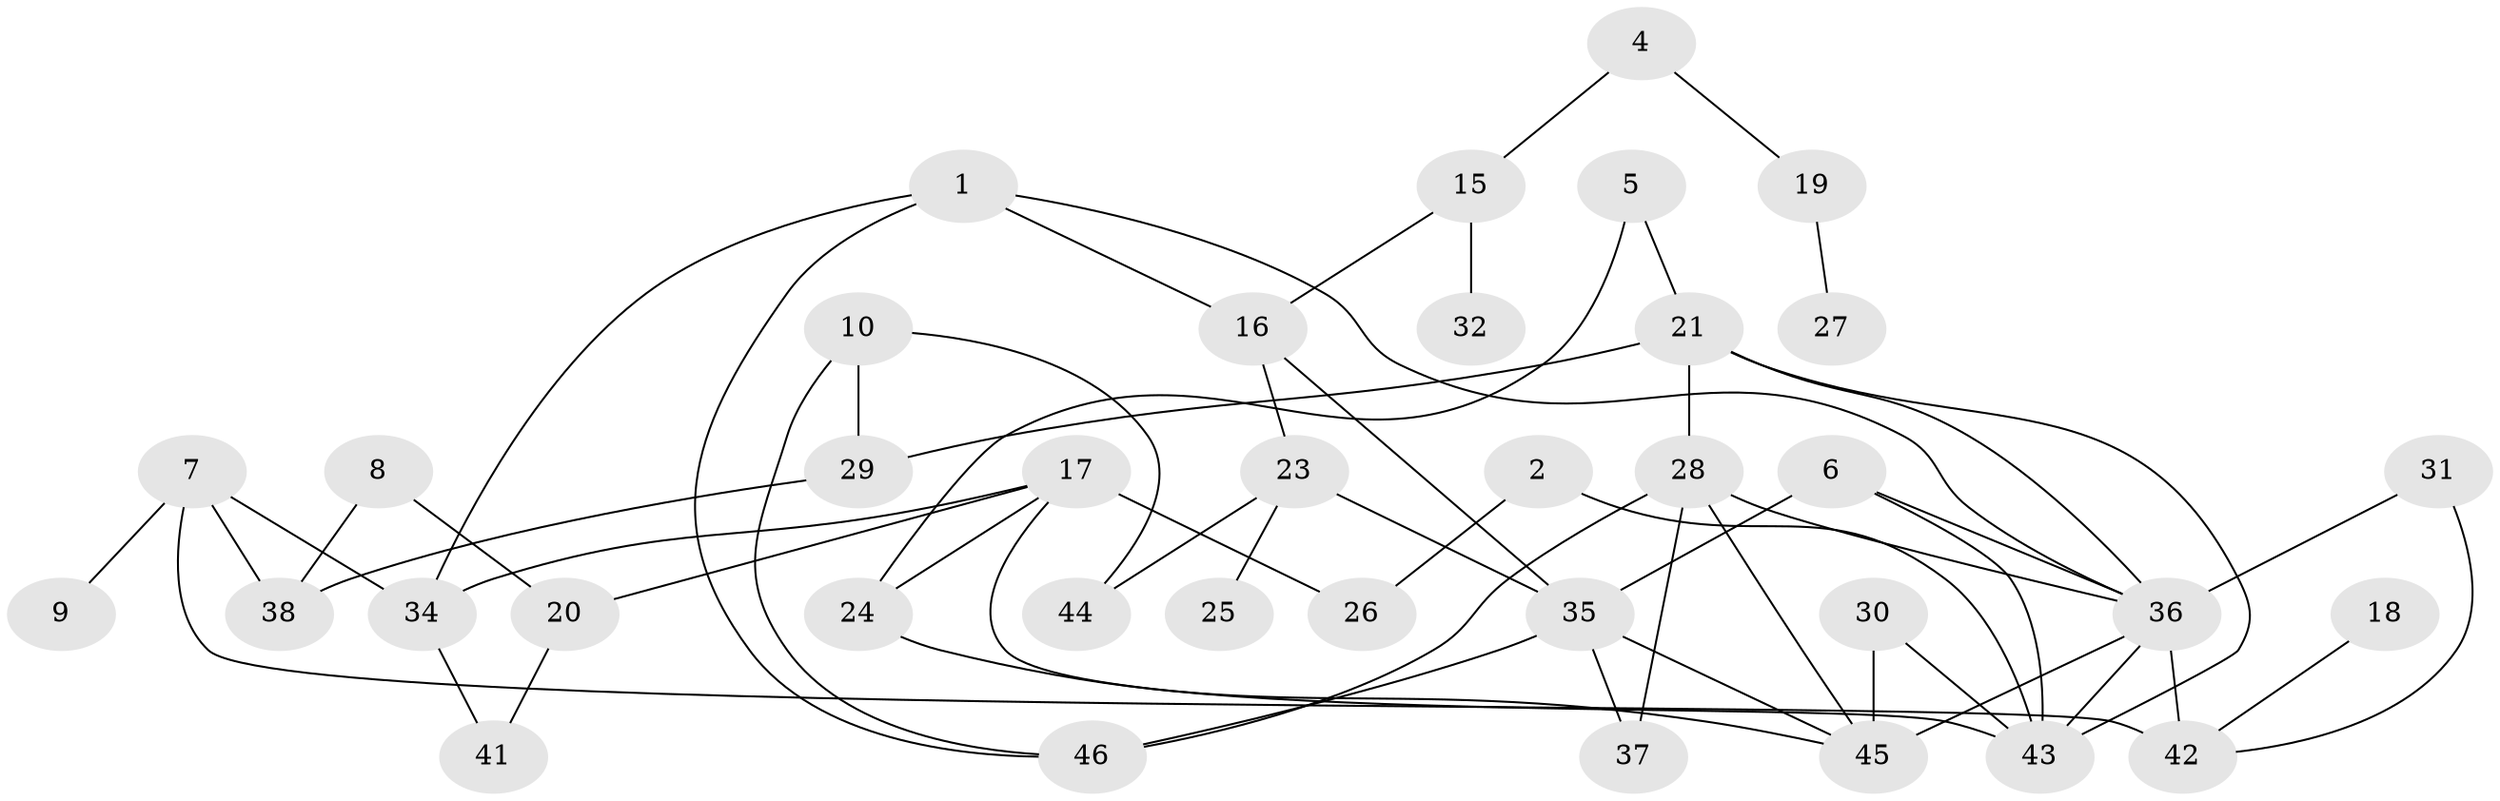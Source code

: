 // original degree distribution, {4: 0.12087912087912088, 2: 0.2967032967032967, 6: 0.03296703296703297, 3: 0.2087912087912088, 1: 0.1978021978021978, 0: 0.08791208791208792, 5: 0.054945054945054944}
// Generated by graph-tools (version 1.1) at 2025/00/03/09/25 03:00:49]
// undirected, 37 vertices, 58 edges
graph export_dot {
graph [start="1"]
  node [color=gray90,style=filled];
  1;
  2;
  4;
  5;
  6;
  7;
  8;
  9;
  10;
  15;
  16;
  17;
  18;
  19;
  20;
  21;
  23;
  24;
  25;
  26;
  27;
  28;
  29;
  30;
  31;
  32;
  34;
  35;
  36;
  37;
  38;
  41;
  42;
  43;
  44;
  45;
  46;
  1 -- 16 [weight=1.0];
  1 -- 34 [weight=1.0];
  1 -- 36 [weight=1.0];
  1 -- 46 [weight=1.0];
  2 -- 26 [weight=1.0];
  2 -- 43 [weight=1.0];
  4 -- 15 [weight=1.0];
  4 -- 19 [weight=1.0];
  5 -- 21 [weight=1.0];
  5 -- 24 [weight=1.0];
  6 -- 35 [weight=1.0];
  6 -- 36 [weight=1.0];
  6 -- 43 [weight=1.0];
  7 -- 9 [weight=1.0];
  7 -- 34 [weight=1.0];
  7 -- 38 [weight=1.0];
  7 -- 42 [weight=1.0];
  8 -- 20 [weight=1.0];
  8 -- 38 [weight=1.0];
  10 -- 29 [weight=1.0];
  10 -- 44 [weight=1.0];
  10 -- 46 [weight=1.0];
  15 -- 16 [weight=1.0];
  15 -- 32 [weight=1.0];
  16 -- 23 [weight=1.0];
  16 -- 35 [weight=1.0];
  17 -- 20 [weight=1.0];
  17 -- 24 [weight=1.0];
  17 -- 26 [weight=1.0];
  17 -- 34 [weight=1.0];
  17 -- 43 [weight=1.0];
  18 -- 42 [weight=1.0];
  19 -- 27 [weight=1.0];
  20 -- 41 [weight=1.0];
  21 -- 28 [weight=2.0];
  21 -- 29 [weight=1.0];
  21 -- 36 [weight=1.0];
  21 -- 43 [weight=1.0];
  23 -- 25 [weight=1.0];
  23 -- 35 [weight=1.0];
  23 -- 44 [weight=1.0];
  24 -- 45 [weight=1.0];
  28 -- 36 [weight=1.0];
  28 -- 37 [weight=1.0];
  28 -- 45 [weight=1.0];
  28 -- 46 [weight=1.0];
  29 -- 38 [weight=1.0];
  30 -- 43 [weight=1.0];
  30 -- 45 [weight=2.0];
  31 -- 36 [weight=1.0];
  31 -- 42 [weight=1.0];
  34 -- 41 [weight=1.0];
  35 -- 37 [weight=1.0];
  35 -- 45 [weight=1.0];
  35 -- 46 [weight=1.0];
  36 -- 42 [weight=2.0];
  36 -- 43 [weight=2.0];
  36 -- 45 [weight=2.0];
}
